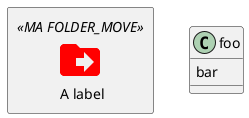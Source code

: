 @startuml
!include <material/common>
' To import the sprite file you DON'T need to place a prefix!
!include <material/folder_move>

MA_FOLDER_MOVE(Red, 1, dir, rectangle, "A label") {
}

class foo {
    bar
}
@enduml

